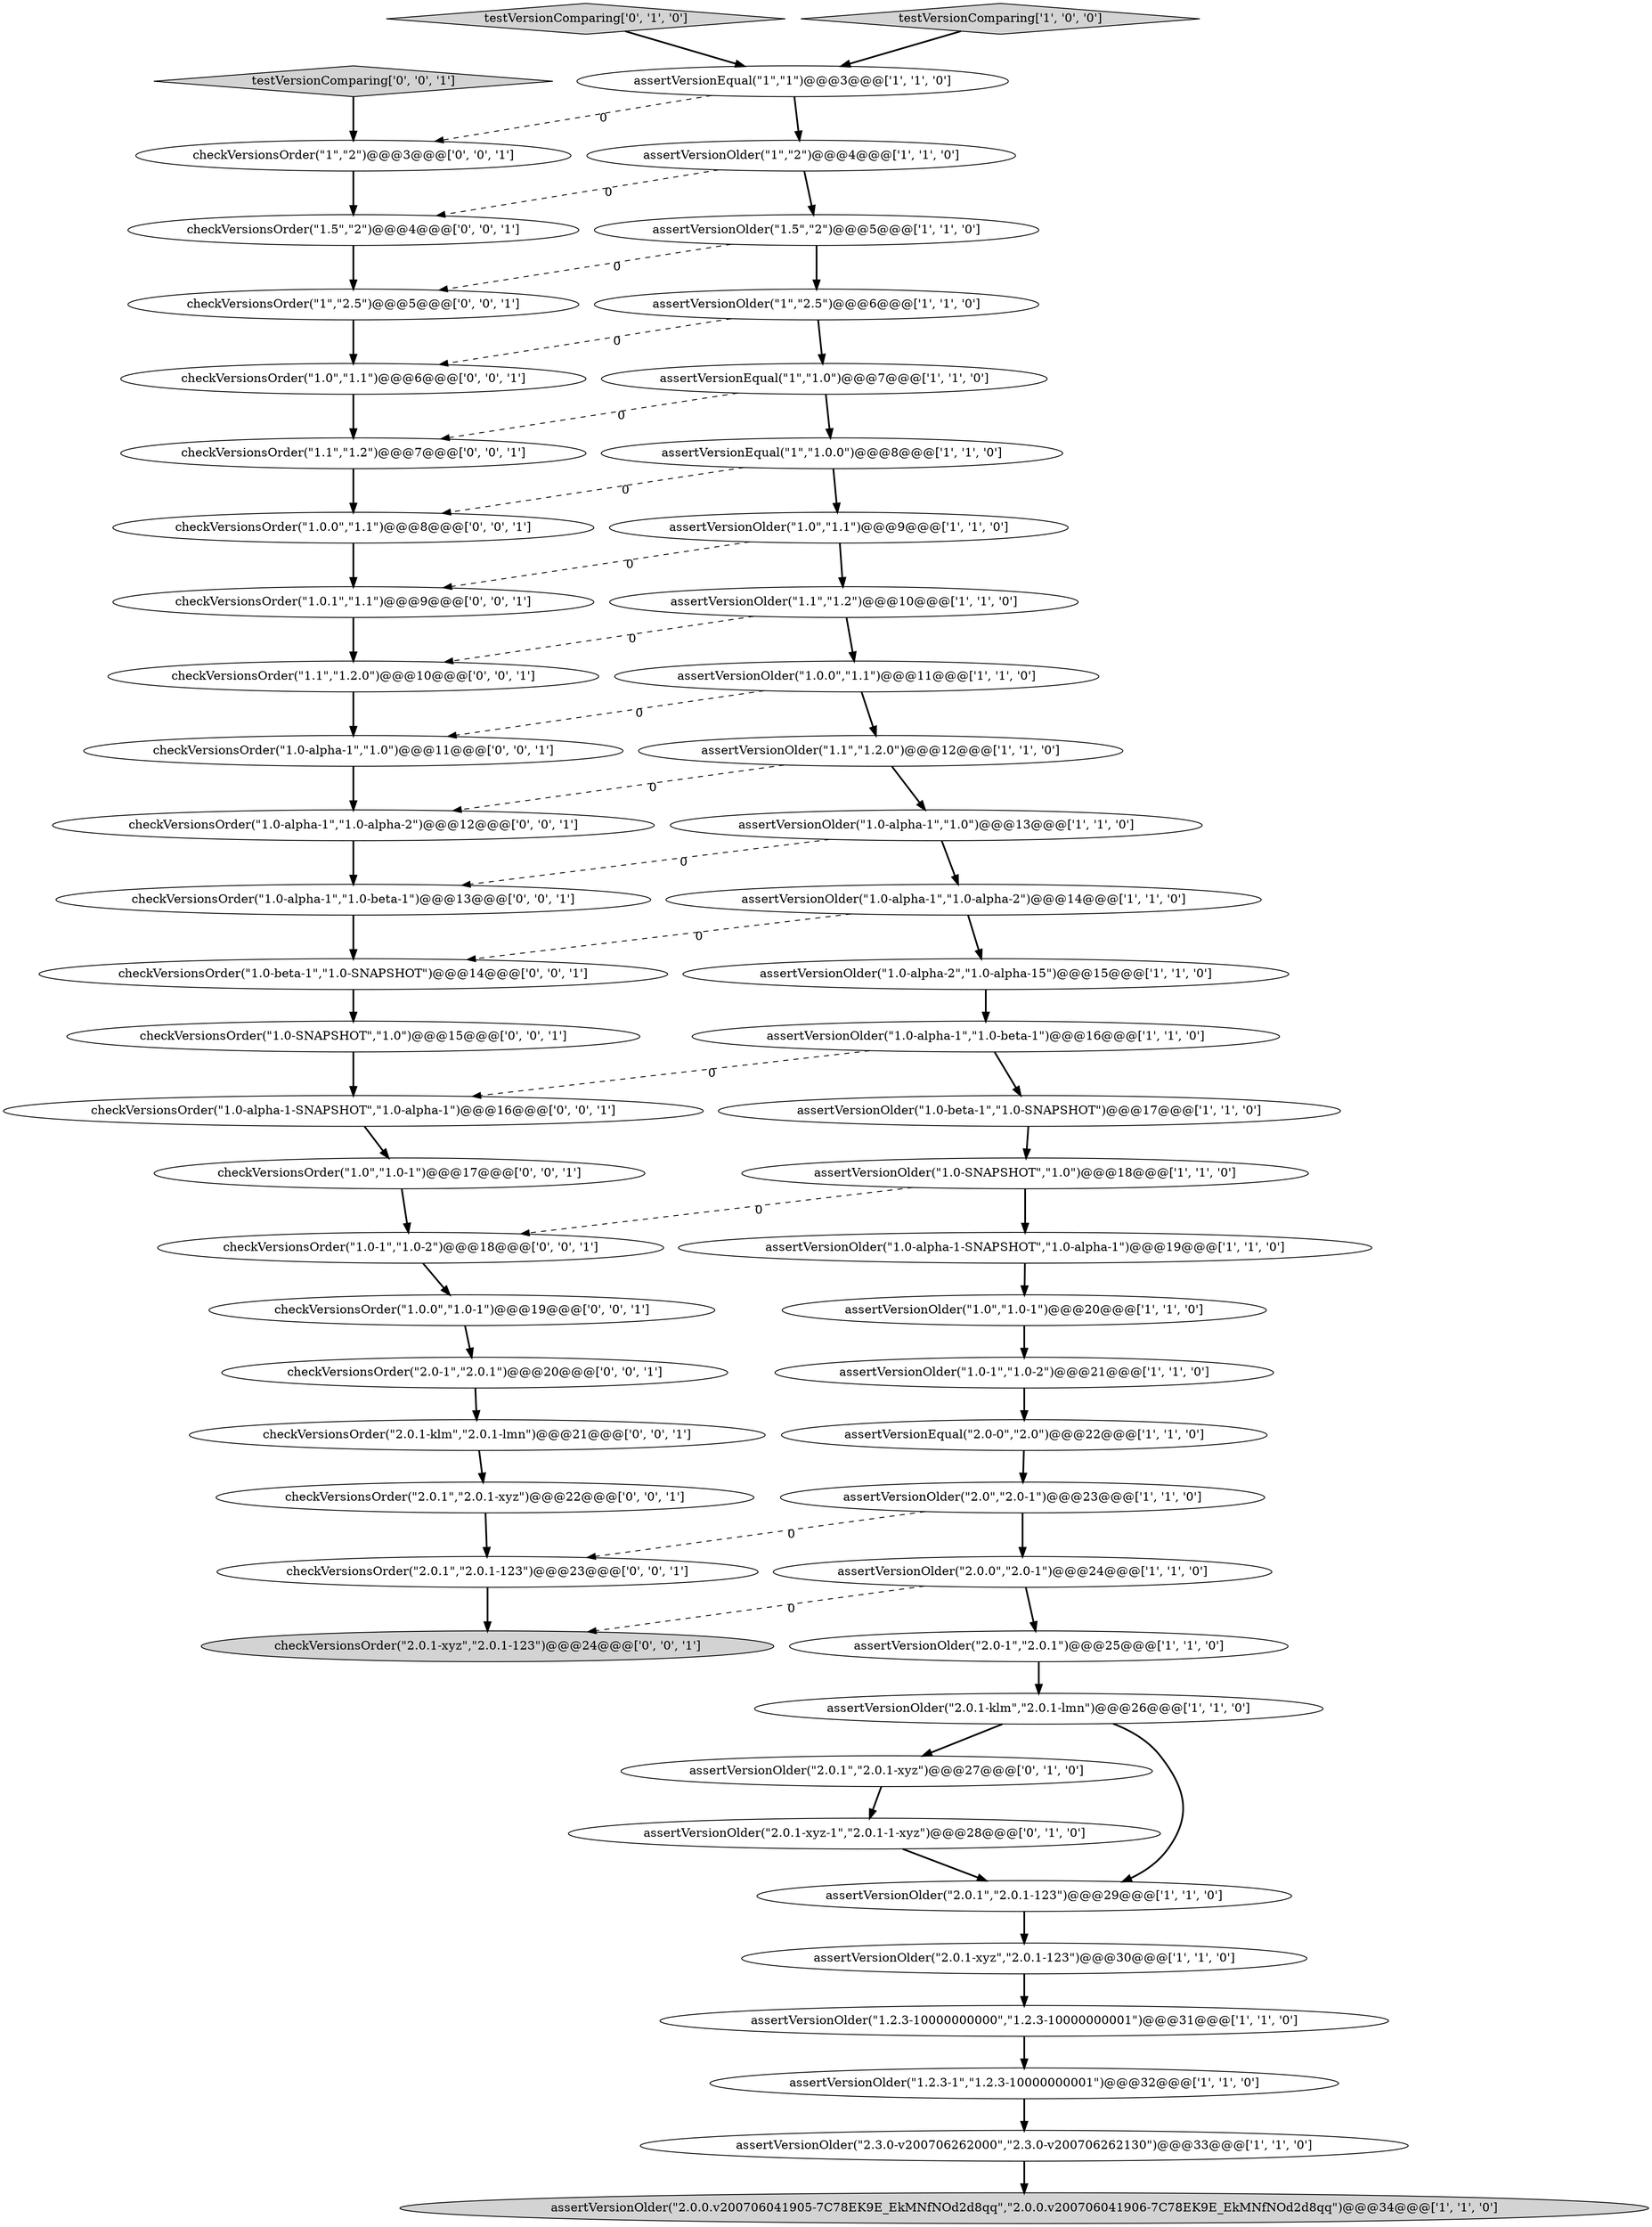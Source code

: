 digraph {
34 [style = filled, label = "checkVersionsOrder(\"1\",\"2.5\")@@@5@@@['0', '0', '1']", fillcolor = white, shape = ellipse image = "AAA0AAABBB3BBB"];
35 [style = filled, label = "checkVersionsOrder(\"1.0-alpha-1\",\"1.0\")@@@11@@@['0', '0', '1']", fillcolor = white, shape = ellipse image = "AAA0AAABBB3BBB"];
17 [style = filled, label = "assertVersionOlder(\"1.2.3-10000000000\",\"1.2.3-10000000001\")@@@31@@@['1', '1', '0']", fillcolor = white, shape = ellipse image = "AAA0AAABBB1BBB"];
39 [style = filled, label = "testVersionComparing['0', '0', '1']", fillcolor = lightgray, shape = diamond image = "AAA0AAABBB3BBB"];
0 [style = filled, label = "assertVersionOlder(\"2.0.0.v200706041905-7C78EK9E_EkMNfNOd2d8qq\",\"2.0.0.v200706041906-7C78EK9E_EkMNfNOd2d8qq\")@@@34@@@['1', '1', '0']", fillcolor = lightgray, shape = ellipse image = "AAA0AAABBB1BBB"];
36 [style = filled, label = "checkVersionsOrder(\"1.0-1\",\"1.0-2\")@@@18@@@['0', '0', '1']", fillcolor = white, shape = ellipse image = "AAA0AAABBB3BBB"];
6 [style = filled, label = "assertVersionOlder(\"1.0.0\",\"1.1\")@@@11@@@['1', '1', '0']", fillcolor = white, shape = ellipse image = "AAA0AAABBB1BBB"];
49 [style = filled, label = "checkVersionsOrder(\"1\",\"2\")@@@3@@@['0', '0', '1']", fillcolor = white, shape = ellipse image = "AAA0AAABBB3BBB"];
19 [style = filled, label = "assertVersionOlder(\"1.5\",\"2\")@@@5@@@['1', '1', '0']", fillcolor = white, shape = ellipse image = "AAA0AAABBB1BBB"];
28 [style = filled, label = "assertVersionOlder(\"1\",\"2.5\")@@@6@@@['1', '1', '0']", fillcolor = white, shape = ellipse image = "AAA0AAABBB1BBB"];
16 [style = filled, label = "assertVersionEqual(\"1\",\"1.0\")@@@7@@@['1', '1', '0']", fillcolor = white, shape = ellipse image = "AAA0AAABBB1BBB"];
53 [style = filled, label = "checkVersionsOrder(\"1.5\",\"2\")@@@4@@@['0', '0', '1']", fillcolor = white, shape = ellipse image = "AAA0AAABBB3BBB"];
9 [style = filled, label = "assertVersionOlder(\"1.0-alpha-1\",\"1.0\")@@@13@@@['1', '1', '0']", fillcolor = white, shape = ellipse image = "AAA0AAABBB1BBB"];
42 [style = filled, label = "checkVersionsOrder(\"1.1\",\"1.2.0\")@@@10@@@['0', '0', '1']", fillcolor = white, shape = ellipse image = "AAA0AAABBB3BBB"];
38 [style = filled, label = "checkVersionsOrder(\"2.0-1\",\"2.0.1\")@@@20@@@['0', '0', '1']", fillcolor = white, shape = ellipse image = "AAA0AAABBB3BBB"];
10 [style = filled, label = "assertVersionOlder(\"2.3.0-v200706262000\",\"2.3.0-v200706262130\")@@@33@@@['1', '1', '0']", fillcolor = white, shape = ellipse image = "AAA0AAABBB1BBB"];
3 [style = filled, label = "assertVersionOlder(\"1.1\",\"1.2.0\")@@@12@@@['1', '1', '0']", fillcolor = white, shape = ellipse image = "AAA0AAABBB1BBB"];
40 [style = filled, label = "checkVersionsOrder(\"1.0-beta-1\",\"1.0-SNAPSHOT\")@@@14@@@['0', '0', '1']", fillcolor = white, shape = ellipse image = "AAA0AAABBB3BBB"];
56 [style = filled, label = "checkVersionsOrder(\"1.0.0\",\"1.1\")@@@8@@@['0', '0', '1']", fillcolor = white, shape = ellipse image = "AAA0AAABBB3BBB"];
5 [style = filled, label = "assertVersionEqual(\"1\",\"1.0.0\")@@@8@@@['1', '1', '0']", fillcolor = white, shape = ellipse image = "AAA0AAABBB1BBB"];
26 [style = filled, label = "assertVersionOlder(\"1.0-beta-1\",\"1.0-SNAPSHOT\")@@@17@@@['1', '1', '0']", fillcolor = white, shape = ellipse image = "AAA0AAABBB1BBB"];
33 [style = filled, label = "testVersionComparing['0', '1', '0']", fillcolor = lightgray, shape = diamond image = "AAA0AAABBB2BBB"];
54 [style = filled, label = "checkVersionsOrder(\"2.0.1-klm\",\"2.0.1-lmn\")@@@21@@@['0', '0', '1']", fillcolor = white, shape = ellipse image = "AAA0AAABBB3BBB"];
31 [style = filled, label = "assertVersionOlder(\"2.0.1\",\"2.0.1-xyz\")@@@27@@@['0', '1', '0']", fillcolor = white, shape = ellipse image = "AAA1AAABBB2BBB"];
45 [style = filled, label = "checkVersionsOrder(\"1.0-alpha-1-SNAPSHOT\",\"1.0-alpha-1\")@@@16@@@['0', '0', '1']", fillcolor = white, shape = ellipse image = "AAA0AAABBB3BBB"];
15 [style = filled, label = "assertVersionOlder(\"1.0\",\"1.1\")@@@9@@@['1', '1', '0']", fillcolor = white, shape = ellipse image = "AAA0AAABBB1BBB"];
22 [style = filled, label = "assertVersionOlder(\"2.0.1-klm\",\"2.0.1-lmn\")@@@26@@@['1', '1', '0']", fillcolor = white, shape = ellipse image = "AAA0AAABBB1BBB"];
37 [style = filled, label = "checkVersionsOrder(\"1.0.0\",\"1.0-1\")@@@19@@@['0', '0', '1']", fillcolor = white, shape = ellipse image = "AAA0AAABBB3BBB"];
30 [style = filled, label = "assertVersionOlder(\"1\",\"2\")@@@4@@@['1', '1', '0']", fillcolor = white, shape = ellipse image = "AAA0AAABBB1BBB"];
43 [style = filled, label = "checkVersionsOrder(\"2.0.1\",\"2.0.1-123\")@@@23@@@['0', '0', '1']", fillcolor = white, shape = ellipse image = "AAA0AAABBB3BBB"];
13 [style = filled, label = "assertVersionOlder(\"1.0\",\"1.0-1\")@@@20@@@['1', '1', '0']", fillcolor = white, shape = ellipse image = "AAA0AAABBB1BBB"];
12 [style = filled, label = "assertVersionOlder(\"1.0-alpha-1\",\"1.0-alpha-2\")@@@14@@@['1', '1', '0']", fillcolor = white, shape = ellipse image = "AAA0AAABBB1BBB"];
8 [style = filled, label = "assertVersionOlder(\"1.0-alpha-2\",\"1.0-alpha-15\")@@@15@@@['1', '1', '0']", fillcolor = white, shape = ellipse image = "AAA0AAABBB1BBB"];
44 [style = filled, label = "checkVersionsOrder(\"1.0\",\"1.1\")@@@6@@@['0', '0', '1']", fillcolor = white, shape = ellipse image = "AAA0AAABBB3BBB"];
46 [style = filled, label = "checkVersionsOrder(\"1.1\",\"1.2\")@@@7@@@['0', '0', '1']", fillcolor = white, shape = ellipse image = "AAA0AAABBB3BBB"];
11 [style = filled, label = "assertVersionOlder(\"1.0-alpha-1\",\"1.0-beta-1\")@@@16@@@['1', '1', '0']", fillcolor = white, shape = ellipse image = "AAA0AAABBB1BBB"];
52 [style = filled, label = "checkVersionsOrder(\"1.0-alpha-1\",\"1.0-alpha-2\")@@@12@@@['0', '0', '1']", fillcolor = white, shape = ellipse image = "AAA0AAABBB3BBB"];
21 [style = filled, label = "assertVersionOlder(\"2.0-1\",\"2.0.1\")@@@25@@@['1', '1', '0']", fillcolor = white, shape = ellipse image = "AAA0AAABBB1BBB"];
14 [style = filled, label = "assertVersionOlder(\"2.0.1\",\"2.0.1-123\")@@@29@@@['1', '1', '0']", fillcolor = white, shape = ellipse image = "AAA0AAABBB1BBB"];
20 [style = filled, label = "assertVersionOlder(\"2.0.0\",\"2.0-1\")@@@24@@@['1', '1', '0']", fillcolor = white, shape = ellipse image = "AAA0AAABBB1BBB"];
25 [style = filled, label = "assertVersionOlder(\"1.0-SNAPSHOT\",\"1.0\")@@@18@@@['1', '1', '0']", fillcolor = white, shape = ellipse image = "AAA0AAABBB1BBB"];
41 [style = filled, label = "checkVersionsOrder(\"2.0.1\",\"2.0.1-xyz\")@@@22@@@['0', '0', '1']", fillcolor = white, shape = ellipse image = "AAA0AAABBB3BBB"];
23 [style = filled, label = "assertVersionEqual(\"1\",\"1\")@@@3@@@['1', '1', '0']", fillcolor = white, shape = ellipse image = "AAA0AAABBB1BBB"];
27 [style = filled, label = "assertVersionOlder(\"1.0-alpha-1-SNAPSHOT\",\"1.0-alpha-1\")@@@19@@@['1', '1', '0']", fillcolor = white, shape = ellipse image = "AAA0AAABBB1BBB"];
55 [style = filled, label = "checkVersionsOrder(\"2.0.1-xyz\",\"2.0.1-123\")@@@24@@@['0', '0', '1']", fillcolor = lightgray, shape = ellipse image = "AAA0AAABBB3BBB"];
1 [style = filled, label = "assertVersionOlder(\"1.0-1\",\"1.0-2\")@@@21@@@['1', '1', '0']", fillcolor = white, shape = ellipse image = "AAA0AAABBB1BBB"];
48 [style = filled, label = "checkVersionsOrder(\"1.0-SNAPSHOT\",\"1.0\")@@@15@@@['0', '0', '1']", fillcolor = white, shape = ellipse image = "AAA0AAABBB3BBB"];
18 [style = filled, label = "testVersionComparing['1', '0', '0']", fillcolor = lightgray, shape = diamond image = "AAA0AAABBB1BBB"];
51 [style = filled, label = "checkVersionsOrder(\"1.0-alpha-1\",\"1.0-beta-1\")@@@13@@@['0', '0', '1']", fillcolor = white, shape = ellipse image = "AAA0AAABBB3BBB"];
2 [style = filled, label = "assertVersionOlder(\"2.0\",\"2.0-1\")@@@23@@@['1', '1', '0']", fillcolor = white, shape = ellipse image = "AAA0AAABBB1BBB"];
7 [style = filled, label = "assertVersionOlder(\"2.0.1-xyz\",\"2.0.1-123\")@@@30@@@['1', '1', '0']", fillcolor = white, shape = ellipse image = "AAA0AAABBB1BBB"];
24 [style = filled, label = "assertVersionEqual(\"2.0-0\",\"2.0\")@@@22@@@['1', '1', '0']", fillcolor = white, shape = ellipse image = "AAA0AAABBB1BBB"];
32 [style = filled, label = "assertVersionOlder(\"2.0.1-xyz-1\",\"2.0.1-1-xyz\")@@@28@@@['0', '1', '0']", fillcolor = white, shape = ellipse image = "AAA1AAABBB2BBB"];
47 [style = filled, label = "checkVersionsOrder(\"1.0\",\"1.0-1\")@@@17@@@['0', '0', '1']", fillcolor = white, shape = ellipse image = "AAA0AAABBB3BBB"];
29 [style = filled, label = "assertVersionOlder(\"1.1\",\"1.2\")@@@10@@@['1', '1', '0']", fillcolor = white, shape = ellipse image = "AAA0AAABBB1BBB"];
50 [style = filled, label = "checkVersionsOrder(\"1.0.1\",\"1.1\")@@@9@@@['0', '0', '1']", fillcolor = white, shape = ellipse image = "AAA0AAABBB3BBB"];
4 [style = filled, label = "assertVersionOlder(\"1.2.3-1\",\"1.2.3-10000000001\")@@@32@@@['1', '1', '0']", fillcolor = white, shape = ellipse image = "AAA0AAABBB1BBB"];
23->30 [style = bold, label=""];
15->29 [style = bold, label=""];
19->34 [style = dashed, label="0"];
14->7 [style = bold, label=""];
28->16 [style = bold, label=""];
36->37 [style = bold, label=""];
39->49 [style = bold, label=""];
44->46 [style = bold, label=""];
20->55 [style = dashed, label="0"];
21->22 [style = bold, label=""];
19->28 [style = bold, label=""];
9->51 [style = dashed, label="0"];
24->2 [style = bold, label=""];
27->13 [style = bold, label=""];
12->40 [style = dashed, label="0"];
11->26 [style = bold, label=""];
41->43 [style = bold, label=""];
46->56 [style = bold, label=""];
49->53 [style = bold, label=""];
47->36 [style = bold, label=""];
32->14 [style = bold, label=""];
54->41 [style = bold, label=""];
43->55 [style = bold, label=""];
23->49 [style = dashed, label="0"];
45->47 [style = bold, label=""];
50->42 [style = bold, label=""];
30->53 [style = dashed, label="0"];
22->31 [style = bold, label=""];
1->24 [style = bold, label=""];
18->23 [style = bold, label=""];
51->40 [style = bold, label=""];
31->32 [style = bold, label=""];
5->15 [style = bold, label=""];
38->54 [style = bold, label=""];
25->36 [style = dashed, label="0"];
2->43 [style = dashed, label="0"];
17->4 [style = bold, label=""];
20->21 [style = bold, label=""];
8->11 [style = bold, label=""];
26->25 [style = bold, label=""];
37->38 [style = bold, label=""];
29->6 [style = bold, label=""];
52->51 [style = bold, label=""];
40->48 [style = bold, label=""];
22->14 [style = bold, label=""];
53->34 [style = bold, label=""];
48->45 [style = bold, label=""];
33->23 [style = bold, label=""];
2->20 [style = bold, label=""];
3->9 [style = bold, label=""];
6->3 [style = bold, label=""];
34->44 [style = bold, label=""];
29->42 [style = dashed, label="0"];
11->45 [style = dashed, label="0"];
16->46 [style = dashed, label="0"];
16->5 [style = bold, label=""];
13->1 [style = bold, label=""];
7->17 [style = bold, label=""];
4->10 [style = bold, label=""];
15->50 [style = dashed, label="0"];
6->35 [style = dashed, label="0"];
42->35 [style = bold, label=""];
25->27 [style = bold, label=""];
35->52 [style = bold, label=""];
28->44 [style = dashed, label="0"];
12->8 [style = bold, label=""];
30->19 [style = bold, label=""];
3->52 [style = dashed, label="0"];
10->0 [style = bold, label=""];
9->12 [style = bold, label=""];
5->56 [style = dashed, label="0"];
56->50 [style = bold, label=""];
}

